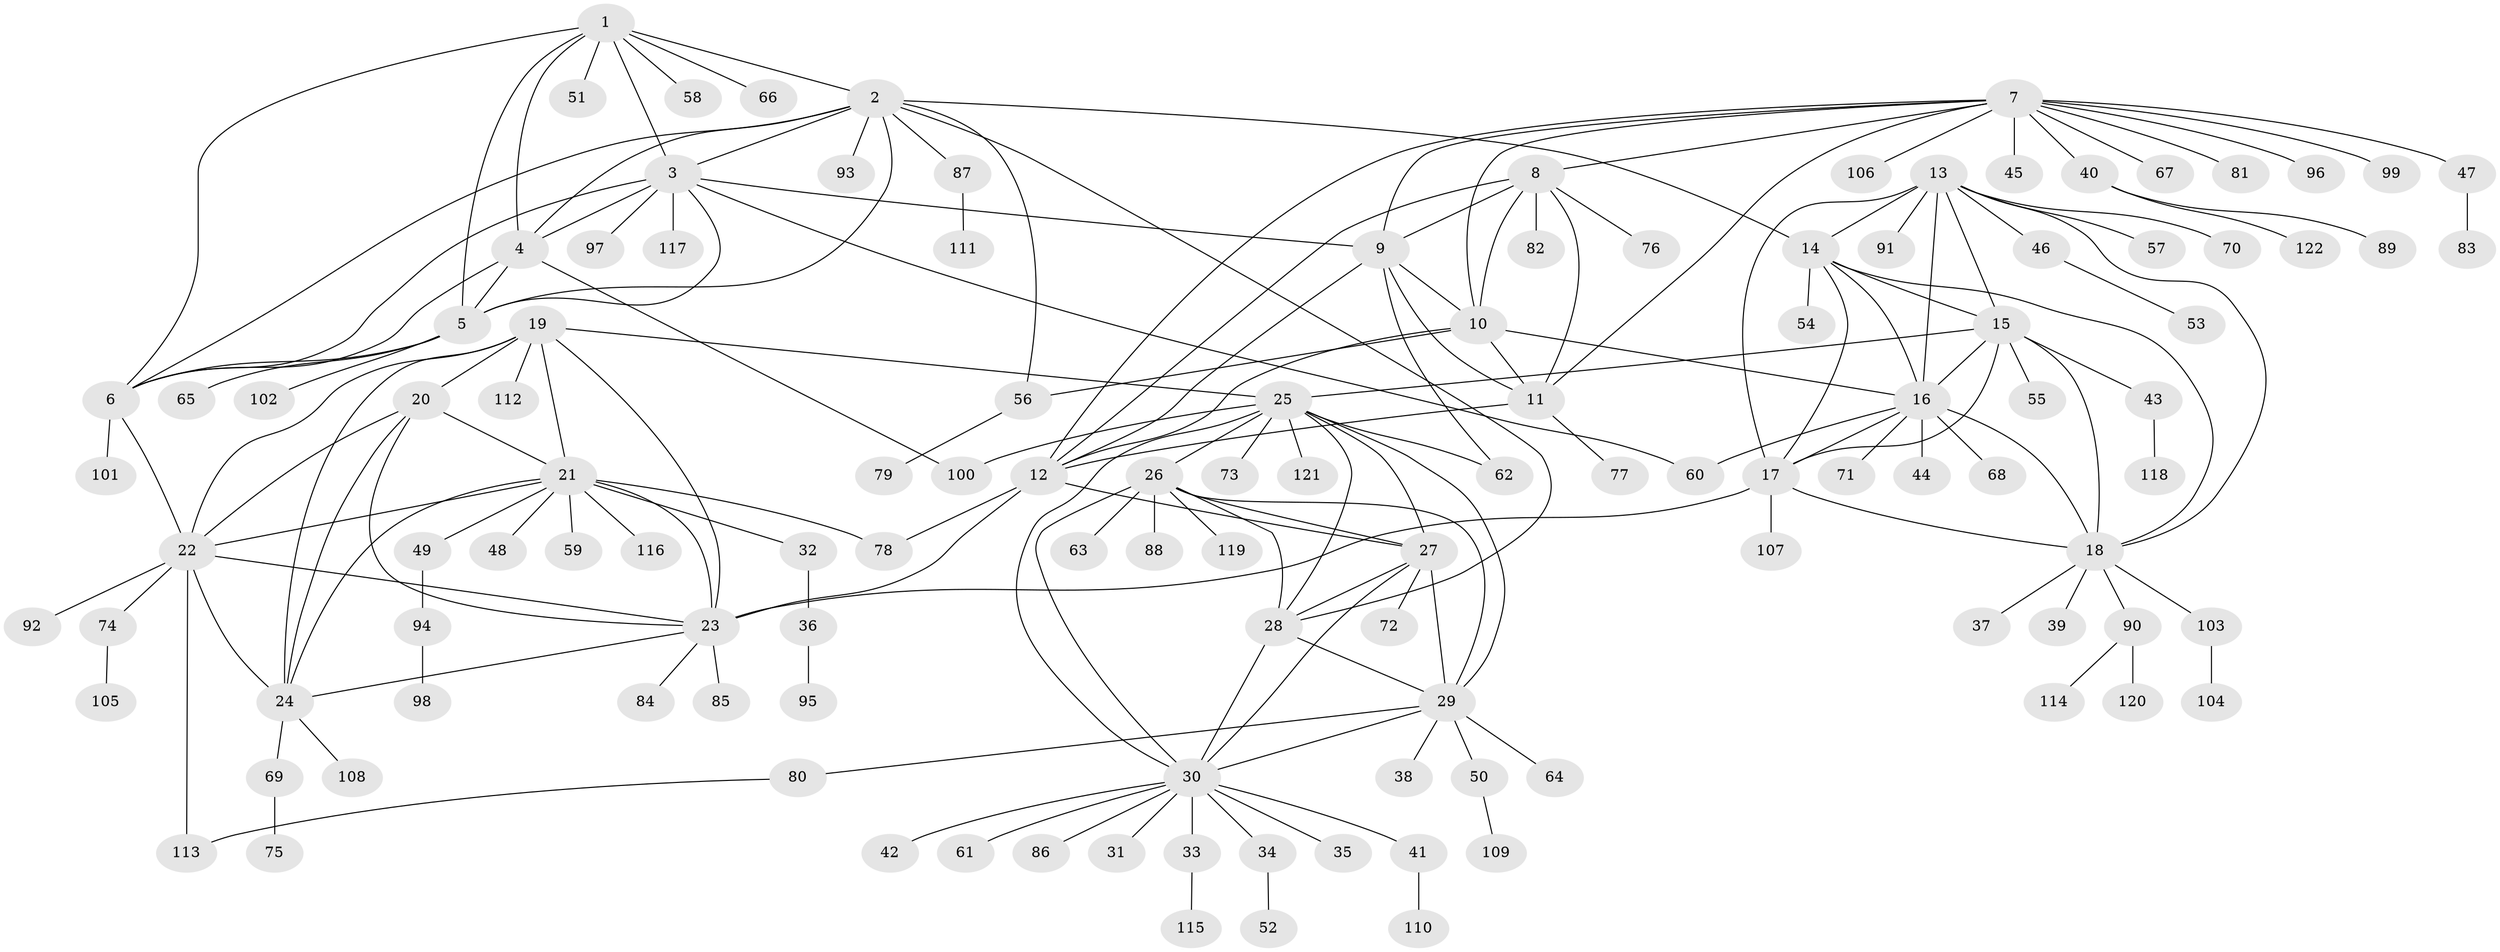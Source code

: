 // coarse degree distribution, {7: 0.09411764705882353, 10: 0.023529411764705882, 8: 0.047058823529411764, 5: 0.03529411764705882, 6: 0.07058823529411765, 11: 0.011764705882352941, 9: 0.03529411764705882, 13: 0.011764705882352941, 1: 0.5647058823529412, 2: 0.10588235294117647}
// Generated by graph-tools (version 1.1) at 2025/19/03/04/25 18:19:47]
// undirected, 122 vertices, 183 edges
graph export_dot {
graph [start="1"]
  node [color=gray90,style=filled];
  1;
  2;
  3;
  4;
  5;
  6;
  7;
  8;
  9;
  10;
  11;
  12;
  13;
  14;
  15;
  16;
  17;
  18;
  19;
  20;
  21;
  22;
  23;
  24;
  25;
  26;
  27;
  28;
  29;
  30;
  31;
  32;
  33;
  34;
  35;
  36;
  37;
  38;
  39;
  40;
  41;
  42;
  43;
  44;
  45;
  46;
  47;
  48;
  49;
  50;
  51;
  52;
  53;
  54;
  55;
  56;
  57;
  58;
  59;
  60;
  61;
  62;
  63;
  64;
  65;
  66;
  67;
  68;
  69;
  70;
  71;
  72;
  73;
  74;
  75;
  76;
  77;
  78;
  79;
  80;
  81;
  82;
  83;
  84;
  85;
  86;
  87;
  88;
  89;
  90;
  91;
  92;
  93;
  94;
  95;
  96;
  97;
  98;
  99;
  100;
  101;
  102;
  103;
  104;
  105;
  106;
  107;
  108;
  109;
  110;
  111;
  112;
  113;
  114;
  115;
  116;
  117;
  118;
  119;
  120;
  121;
  122;
  1 -- 2;
  1 -- 3;
  1 -- 4;
  1 -- 5;
  1 -- 6;
  1 -- 51;
  1 -- 58;
  1 -- 66;
  2 -- 3;
  2 -- 4;
  2 -- 5;
  2 -- 6;
  2 -- 14;
  2 -- 28;
  2 -- 56;
  2 -- 87;
  2 -- 93;
  3 -- 4;
  3 -- 5;
  3 -- 6;
  3 -- 9;
  3 -- 60;
  3 -- 97;
  3 -- 117;
  4 -- 5;
  4 -- 6;
  4 -- 100;
  5 -- 6;
  5 -- 65;
  5 -- 102;
  6 -- 22;
  6 -- 101;
  7 -- 8;
  7 -- 9;
  7 -- 10;
  7 -- 11;
  7 -- 12;
  7 -- 40;
  7 -- 45;
  7 -- 47;
  7 -- 67;
  7 -- 81;
  7 -- 96;
  7 -- 99;
  7 -- 106;
  8 -- 9;
  8 -- 10;
  8 -- 11;
  8 -- 12;
  8 -- 76;
  8 -- 82;
  9 -- 10;
  9 -- 11;
  9 -- 12;
  9 -- 62;
  10 -- 11;
  10 -- 12;
  10 -- 16;
  10 -- 56;
  11 -- 12;
  11 -- 77;
  12 -- 23;
  12 -- 27;
  12 -- 78;
  13 -- 14;
  13 -- 15;
  13 -- 16;
  13 -- 17;
  13 -- 18;
  13 -- 46;
  13 -- 57;
  13 -- 70;
  13 -- 91;
  14 -- 15;
  14 -- 16;
  14 -- 17;
  14 -- 18;
  14 -- 54;
  15 -- 16;
  15 -- 17;
  15 -- 18;
  15 -- 25;
  15 -- 43;
  15 -- 55;
  16 -- 17;
  16 -- 18;
  16 -- 44;
  16 -- 60;
  16 -- 68;
  16 -- 71;
  17 -- 18;
  17 -- 23;
  17 -- 107;
  18 -- 37;
  18 -- 39;
  18 -- 90;
  18 -- 103;
  19 -- 20;
  19 -- 21;
  19 -- 22;
  19 -- 23;
  19 -- 24;
  19 -- 25;
  19 -- 112;
  20 -- 21;
  20 -- 22;
  20 -- 23;
  20 -- 24;
  21 -- 22;
  21 -- 23;
  21 -- 24;
  21 -- 32;
  21 -- 48;
  21 -- 49;
  21 -- 59;
  21 -- 78;
  21 -- 116;
  22 -- 23;
  22 -- 24;
  22 -- 74;
  22 -- 92;
  22 -- 113;
  23 -- 24;
  23 -- 84;
  23 -- 85;
  24 -- 69;
  24 -- 108;
  25 -- 26;
  25 -- 27;
  25 -- 28;
  25 -- 29;
  25 -- 30;
  25 -- 62;
  25 -- 73;
  25 -- 100;
  25 -- 121;
  26 -- 27;
  26 -- 28;
  26 -- 29;
  26 -- 30;
  26 -- 63;
  26 -- 88;
  26 -- 119;
  27 -- 28;
  27 -- 29;
  27 -- 30;
  27 -- 72;
  28 -- 29;
  28 -- 30;
  29 -- 30;
  29 -- 38;
  29 -- 50;
  29 -- 64;
  29 -- 80;
  30 -- 31;
  30 -- 33;
  30 -- 34;
  30 -- 35;
  30 -- 41;
  30 -- 42;
  30 -- 61;
  30 -- 86;
  32 -- 36;
  33 -- 115;
  34 -- 52;
  36 -- 95;
  40 -- 89;
  40 -- 122;
  41 -- 110;
  43 -- 118;
  46 -- 53;
  47 -- 83;
  49 -- 94;
  50 -- 109;
  56 -- 79;
  69 -- 75;
  74 -- 105;
  80 -- 113;
  87 -- 111;
  90 -- 114;
  90 -- 120;
  94 -- 98;
  103 -- 104;
}
